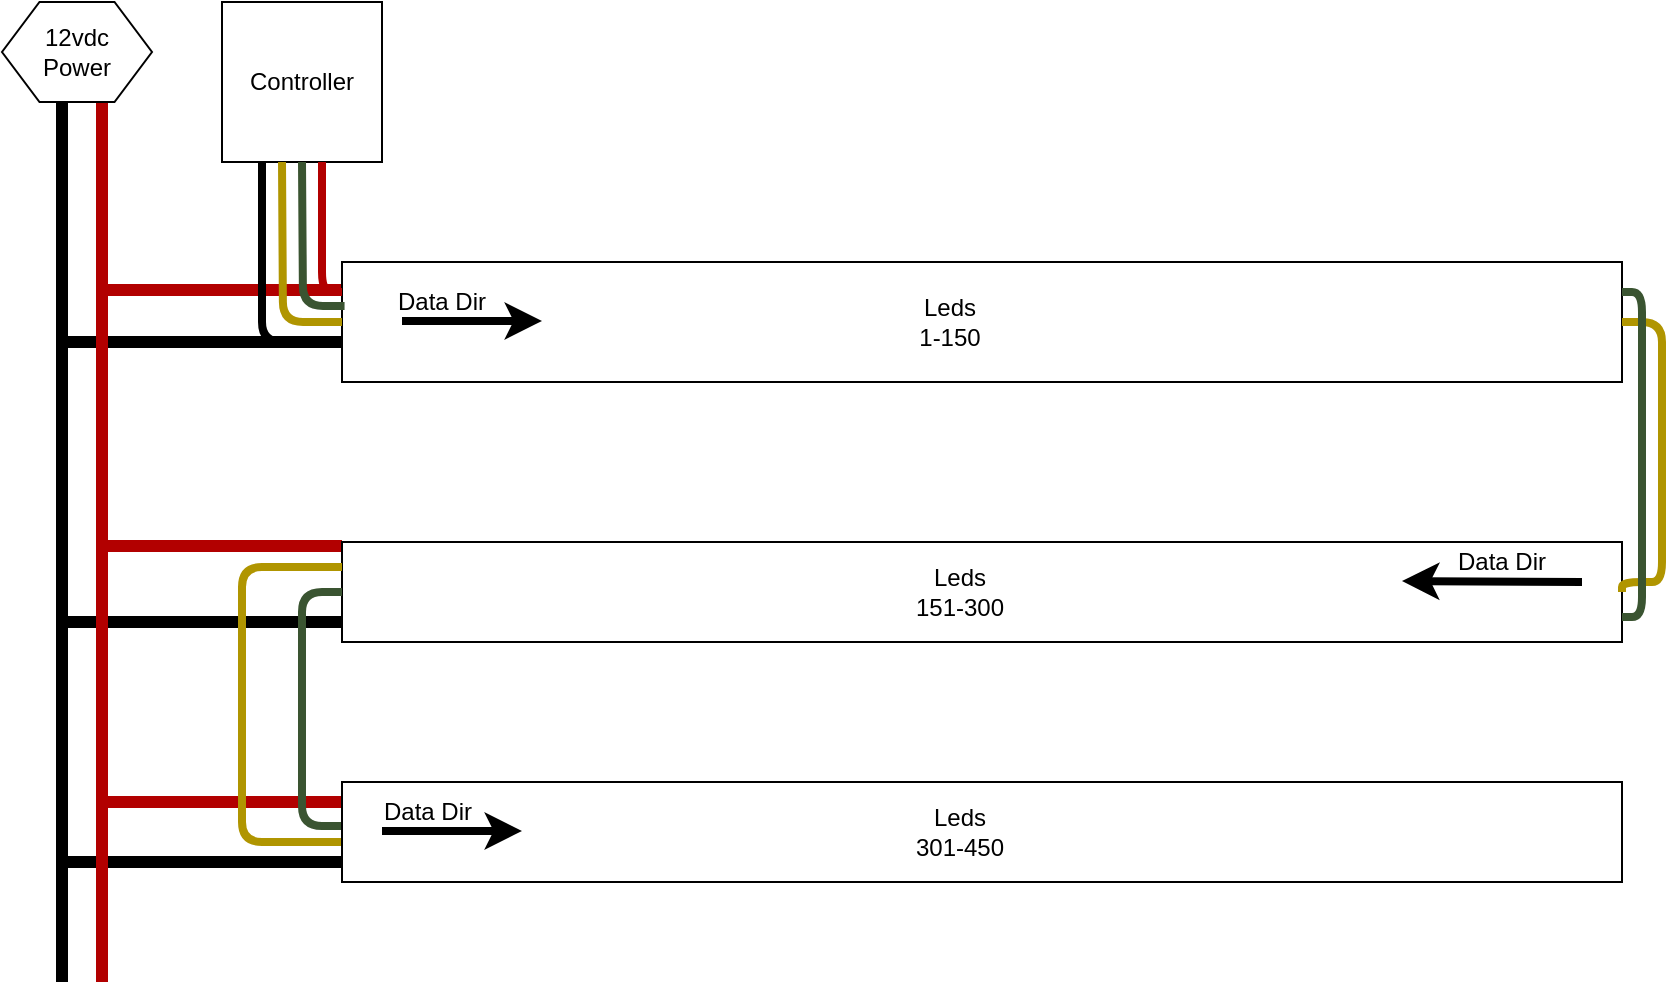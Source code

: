 <mxfile version="12.4.7" type="device"><diagram id="EntFF9Dv-cqvb2CFkavC" name="Page-1"><mxGraphModel dx="1477" dy="861" grid="0" gridSize="10" guides="1" tooltips="1" connect="1" arrows="1" fold="1" page="0" pageScale="1" pageWidth="850" pageHeight="1100" math="0" shadow="0"><root><mxCell id="0"/><mxCell id="1" parent="0"/><mxCell id="YjclBpqEfNZYZPePsfqn-39" value="" style="endArrow=none;html=1;strokeWidth=6;fillColor=#e51400;strokeColor=#000000;" edge="1" parent="1"><mxGeometry width="50" height="50" relative="1" as="geometry"><mxPoint x="190" y="330" as="sourcePoint"/><mxPoint x="50" y="330" as="targetPoint"/></mxGeometry></mxCell><mxCell id="YjclBpqEfNZYZPePsfqn-40" value="" style="endArrow=none;html=1;strokeWidth=6;fillColor=#e51400;strokeColor=#000000;" edge="1" parent="1"><mxGeometry width="50" height="50" relative="1" as="geometry"><mxPoint x="190" y="450" as="sourcePoint"/><mxPoint x="50" y="450" as="targetPoint"/></mxGeometry></mxCell><mxCell id="YjclBpqEfNZYZPePsfqn-38" value="" style="endArrow=none;html=1;strokeWidth=6;fillColor=#e51400;strokeColor=#000000;" edge="1" parent="1"><mxGeometry width="50" height="50" relative="1" as="geometry"><mxPoint x="190" y="190" as="sourcePoint"/><mxPoint x="50" y="190" as="targetPoint"/></mxGeometry></mxCell><mxCell id="YjclBpqEfNZYZPePsfqn-36" value="" style="endArrow=none;html=1;strokeWidth=6;fillColor=#e51400;strokeColor=#B20000;" edge="1" parent="1"><mxGeometry width="50" height="50" relative="1" as="geometry"><mxPoint x="190" y="292" as="sourcePoint"/><mxPoint x="70" y="292" as="targetPoint"/></mxGeometry></mxCell><mxCell id="YjclBpqEfNZYZPePsfqn-37" value="" style="endArrow=none;html=1;strokeWidth=6;fillColor=#e51400;strokeColor=#B20000;" edge="1" parent="1"><mxGeometry width="50" height="50" relative="1" as="geometry"><mxPoint x="190" y="420" as="sourcePoint"/><mxPoint x="70" y="420" as="targetPoint"/></mxGeometry></mxCell><mxCell id="YjclBpqEfNZYZPePsfqn-35" value="" style="endArrow=none;html=1;strokeWidth=6;fillColor=#e51400;strokeColor=#B20000;" edge="1" parent="1"><mxGeometry width="50" height="50" relative="1" as="geometry"><mxPoint x="190" y="164" as="sourcePoint"/><mxPoint x="70" y="164" as="targetPoint"/></mxGeometry></mxCell><mxCell id="YjclBpqEfNZYZPePsfqn-1" value="" style="rounded=0;whiteSpace=wrap;html=1;" vertex="1" parent="1"><mxGeometry x="190" y="150" width="640" height="60" as="geometry"/></mxCell><mxCell id="YjclBpqEfNZYZPePsfqn-2" value="" style="rounded=0;whiteSpace=wrap;html=1;" vertex="1" parent="1"><mxGeometry x="190" y="290" width="640" height="50" as="geometry"/></mxCell><mxCell id="YjclBpqEfNZYZPePsfqn-4" value="Controller" style="whiteSpace=wrap;html=1;aspect=fixed;" vertex="1" parent="1"><mxGeometry x="130" y="20" width="80" height="80" as="geometry"/></mxCell><mxCell id="YjclBpqEfNZYZPePsfqn-5" value="" style="endArrow=none;html=1;fillColor=#e3c800;strokeColor=#B09500;strokeWidth=4;edgeStyle=orthogonalEdgeStyle;exitX=0;exitY=0.5;exitDx=0;exitDy=0;" edge="1" parent="1" source="YjclBpqEfNZYZPePsfqn-1"><mxGeometry width="50" height="50" relative="1" as="geometry"><mxPoint x="160" y="180" as="sourcePoint"/><mxPoint x="160" y="100" as="targetPoint"/></mxGeometry></mxCell><mxCell id="YjclBpqEfNZYZPePsfqn-9" value="" style="endArrow=none;html=1;fillColor=#6d8764;strokeColor=#3A5431;strokeWidth=4;edgeStyle=orthogonalEdgeStyle;exitX=0.002;exitY=0.367;exitDx=0;exitDy=0;exitPerimeter=0;" edge="1" parent="1" source="YjclBpqEfNZYZPePsfqn-1"><mxGeometry width="50" height="50" relative="1" as="geometry"><mxPoint x="170" y="170" as="sourcePoint"/><mxPoint x="170" y="100" as="targetPoint"/></mxGeometry></mxCell><mxCell id="YjclBpqEfNZYZPePsfqn-10" value="" style="endArrow=none;html=1;fillColor=#e51400;strokeColor=#B20000;strokeWidth=4;edgeStyle=orthogonalEdgeStyle;exitX=0;exitY=0.25;exitDx=0;exitDy=0;" edge="1" parent="1" source="YjclBpqEfNZYZPePsfqn-1"><mxGeometry width="50" height="50" relative="1" as="geometry"><mxPoint x="180" y="160" as="sourcePoint"/><mxPoint x="180" y="100" as="targetPoint"/></mxGeometry></mxCell><mxCell id="YjclBpqEfNZYZPePsfqn-11" value="" style="endArrow=none;html=1;strokeWidth=4;edgeStyle=orthogonalEdgeStyle;" edge="1" parent="1" source="YjclBpqEfNZYZPePsfqn-1"><mxGeometry width="50" height="50" relative="1" as="geometry"><mxPoint x="150" y="190" as="sourcePoint"/><mxPoint x="150" y="100" as="targetPoint"/><Array as="points"><mxPoint x="150" y="190"/></Array></mxGeometry></mxCell><mxCell id="YjclBpqEfNZYZPePsfqn-15" value="" style="endArrow=classic;html=1;strokeWidth=4;" edge="1" parent="1"><mxGeometry width="50" height="50" relative="1" as="geometry"><mxPoint x="220" y="179.5" as="sourcePoint"/><mxPoint x="290" y="179.5" as="targetPoint"/></mxGeometry></mxCell><mxCell id="YjclBpqEfNZYZPePsfqn-16" value="" style="endArrow=classic;html=1;strokeWidth=4;" edge="1" parent="1"><mxGeometry width="50" height="50" relative="1" as="geometry"><mxPoint x="810" y="310" as="sourcePoint"/><mxPoint x="720" y="309.5" as="targetPoint"/></mxGeometry></mxCell><mxCell id="YjclBpqEfNZYZPePsfqn-17" value="" style="endArrow=classic;html=1;strokeWidth=4;" edge="1" parent="1"><mxGeometry width="50" height="50" relative="1" as="geometry"><mxPoint x="220" y="434.5" as="sourcePoint"/><mxPoint x="290" y="434.5" as="targetPoint"/></mxGeometry></mxCell><mxCell id="YjclBpqEfNZYZPePsfqn-20" value="" style="endArrow=none;html=1;fillColor=#e3c800;strokeColor=#B09500;strokeWidth=4;edgeStyle=orthogonalEdgeStyle;exitX=1;exitY=0.5;exitDx=0;exitDy=0;entryX=1;entryY=0.5;entryDx=0;entryDy=0;" edge="1" parent="1" source="YjclBpqEfNZYZPePsfqn-2" target="YjclBpqEfNZYZPePsfqn-1"><mxGeometry width="50" height="50" relative="1" as="geometry"><mxPoint x="879" y="290" as="sourcePoint"/><mxPoint x="849" y="210" as="targetPoint"/><Array as="points"><mxPoint x="850" y="310"/><mxPoint x="850" y="180"/></Array></mxGeometry></mxCell><mxCell id="YjclBpqEfNZYZPePsfqn-21" value="" style="endArrow=none;html=1;fillColor=#6d8764;strokeColor=#3A5431;strokeWidth=4;edgeStyle=orthogonalEdgeStyle;exitX=1;exitY=0.75;exitDx=0;exitDy=0;entryX=1;entryY=0.25;entryDx=0;entryDy=0;" edge="1" parent="1" source="YjclBpqEfNZYZPePsfqn-2" target="YjclBpqEfNZYZPePsfqn-1"><mxGeometry width="50" height="50" relative="1" as="geometry"><mxPoint x="880" y="282" as="sourcePoint"/><mxPoint x="859" y="210" as="targetPoint"/></mxGeometry></mxCell><mxCell id="YjclBpqEfNZYZPePsfqn-24" value="" style="endArrow=none;html=1;fillColor=#e3c800;strokeColor=#B09500;strokeWidth=4;edgeStyle=orthogonalEdgeStyle;entryX=0;entryY=0.25;entryDx=0;entryDy=0;" edge="1" parent="1" target="YjclBpqEfNZYZPePsfqn-2"><mxGeometry width="50" height="50" relative="1" as="geometry"><mxPoint x="200" y="440" as="sourcePoint"/><mxPoint x="159" y="360" as="targetPoint"/><Array as="points"><mxPoint x="140" y="440"/><mxPoint x="140" y="303"/></Array></mxGeometry></mxCell><mxCell id="YjclBpqEfNZYZPePsfqn-25" value="" style="endArrow=none;html=1;fillColor=#6d8764;strokeColor=#3A5431;strokeWidth=4;edgeStyle=orthogonalEdgeStyle;exitX=0.002;exitY=0.367;exitDx=0;exitDy=0;exitPerimeter=0;entryX=0;entryY=0.5;entryDx=0;entryDy=0;" edge="1" parent="1" target="YjclBpqEfNZYZPePsfqn-2"><mxGeometry width="50" height="50" relative="1" as="geometry"><mxPoint x="190" y="432" as="sourcePoint"/><mxPoint x="169" y="360" as="targetPoint"/><Array as="points"><mxPoint x="170" y="432"/><mxPoint x="170" y="315"/></Array></mxGeometry></mxCell><mxCell id="YjclBpqEfNZYZPePsfqn-3" value="" style="rounded=0;whiteSpace=wrap;html=1;" vertex="1" parent="1"><mxGeometry x="190" y="410" width="640" height="50" as="geometry"/></mxCell><mxCell id="YjclBpqEfNZYZPePsfqn-33" value="" style="endArrow=none;html=1;strokeWidth=6;" edge="1" parent="1"><mxGeometry width="50" height="50" relative="1" as="geometry"><mxPoint x="50" y="510" as="sourcePoint"/><mxPoint x="50" y="30" as="targetPoint"/></mxGeometry></mxCell><mxCell id="YjclBpqEfNZYZPePsfqn-34" value="" style="endArrow=none;html=1;strokeWidth=6;fillColor=#e51400;strokeColor=#B20000;" edge="1" parent="1"><mxGeometry width="50" height="50" relative="1" as="geometry"><mxPoint x="70" y="510" as="sourcePoint"/><mxPoint x="70" y="30" as="targetPoint"/></mxGeometry></mxCell><mxCell id="YjclBpqEfNZYZPePsfqn-41" value="12vdc&lt;br&gt;Power" style="shape=hexagon;perimeter=hexagonPerimeter2;whiteSpace=wrap;html=1;" vertex="1" parent="1"><mxGeometry x="20" y="20" width="75" height="50" as="geometry"/></mxCell><mxCell id="YjclBpqEfNZYZPePsfqn-42" value="" style="endArrow=classic;html=1;strokeWidth=4;" edge="1" parent="1"><mxGeometry width="50" height="50" relative="1" as="geometry"><mxPoint x="210" y="434.5" as="sourcePoint"/><mxPoint x="280" y="434.5" as="targetPoint"/></mxGeometry></mxCell><mxCell id="YjclBpqEfNZYZPePsfqn-43" value="Data Dir" style="text;html=1;strokeColor=none;fillColor=none;align=center;verticalAlign=middle;whiteSpace=wrap;rounded=0;" vertex="1" parent="1"><mxGeometry x="210" y="160" width="60" height="20" as="geometry"/></mxCell><mxCell id="YjclBpqEfNZYZPePsfqn-44" value="Data Dir" style="text;html=1;strokeColor=none;fillColor=none;align=center;verticalAlign=middle;whiteSpace=wrap;rounded=0;" vertex="1" parent="1"><mxGeometry x="740" y="290" width="60" height="20" as="geometry"/></mxCell><mxCell id="YjclBpqEfNZYZPePsfqn-45" value="Data Dir" style="text;html=1;strokeColor=none;fillColor=none;align=center;verticalAlign=middle;whiteSpace=wrap;rounded=0;" vertex="1" parent="1"><mxGeometry x="203" y="415" width="60" height="20" as="geometry"/></mxCell><mxCell id="YjclBpqEfNZYZPePsfqn-46" value="Leds 1-150" style="text;html=1;strokeColor=none;fillColor=none;align=center;verticalAlign=middle;whiteSpace=wrap;rounded=0;" vertex="1" parent="1"><mxGeometry x="474" y="170" width="40" height="20" as="geometry"/></mxCell><mxCell id="YjclBpqEfNZYZPePsfqn-47" value="Leds 151-300" style="text;html=1;strokeColor=none;fillColor=none;align=center;verticalAlign=middle;whiteSpace=wrap;rounded=0;" vertex="1" parent="1"><mxGeometry x="474" y="305" width="50" height="20" as="geometry"/></mxCell><mxCell id="YjclBpqEfNZYZPePsfqn-48" value="Leds 301-450" style="text;html=1;strokeColor=none;fillColor=none;align=center;verticalAlign=middle;whiteSpace=wrap;rounded=0;" vertex="1" parent="1"><mxGeometry x="474" y="425" width="50" height="20" as="geometry"/></mxCell></root></mxGraphModel></diagram></mxfile>